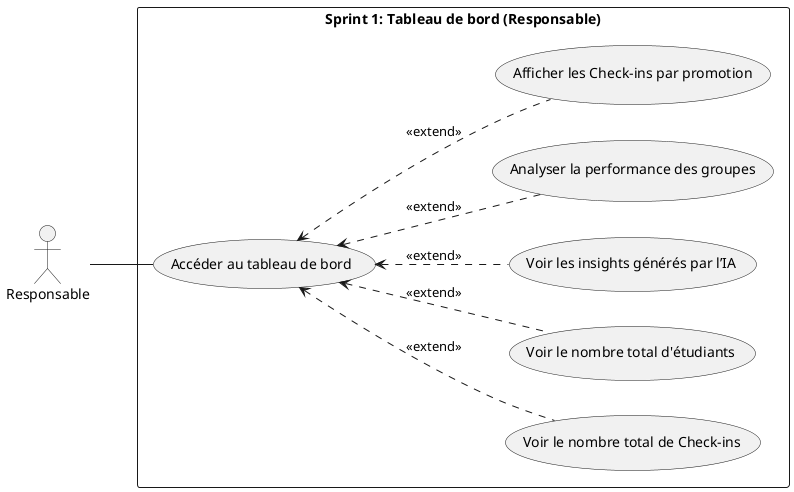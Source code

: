 @startuml
left to right direction

actor "Responsable" as Resp

rectangle "Sprint 1: Tableau de bord (Responsable)" {
    usecase UC1 as "Accéder au tableau de bord"
    usecase UC2 as "Voir le nombre total de Check-ins"
    usecase UC3 as "Voir le nombre total d'étudiants"
    usecase UC4 as "Voir les insights générés par l’IA"
    usecase UC5 as "Analyser la performance des groupes"
    usecase UC6 as "Afficher les Check-ins par promotion"

    UC1 <.. UC2 : <<extend>>
    UC1 <.. UC3 : <<extend>>
    UC1 <.. UC4 : <<extend>>
    UC1 <.. UC5 : <<extend>>
    UC1 <.. UC6 : <<extend>>
}

Resp -- UC1
@enduml
